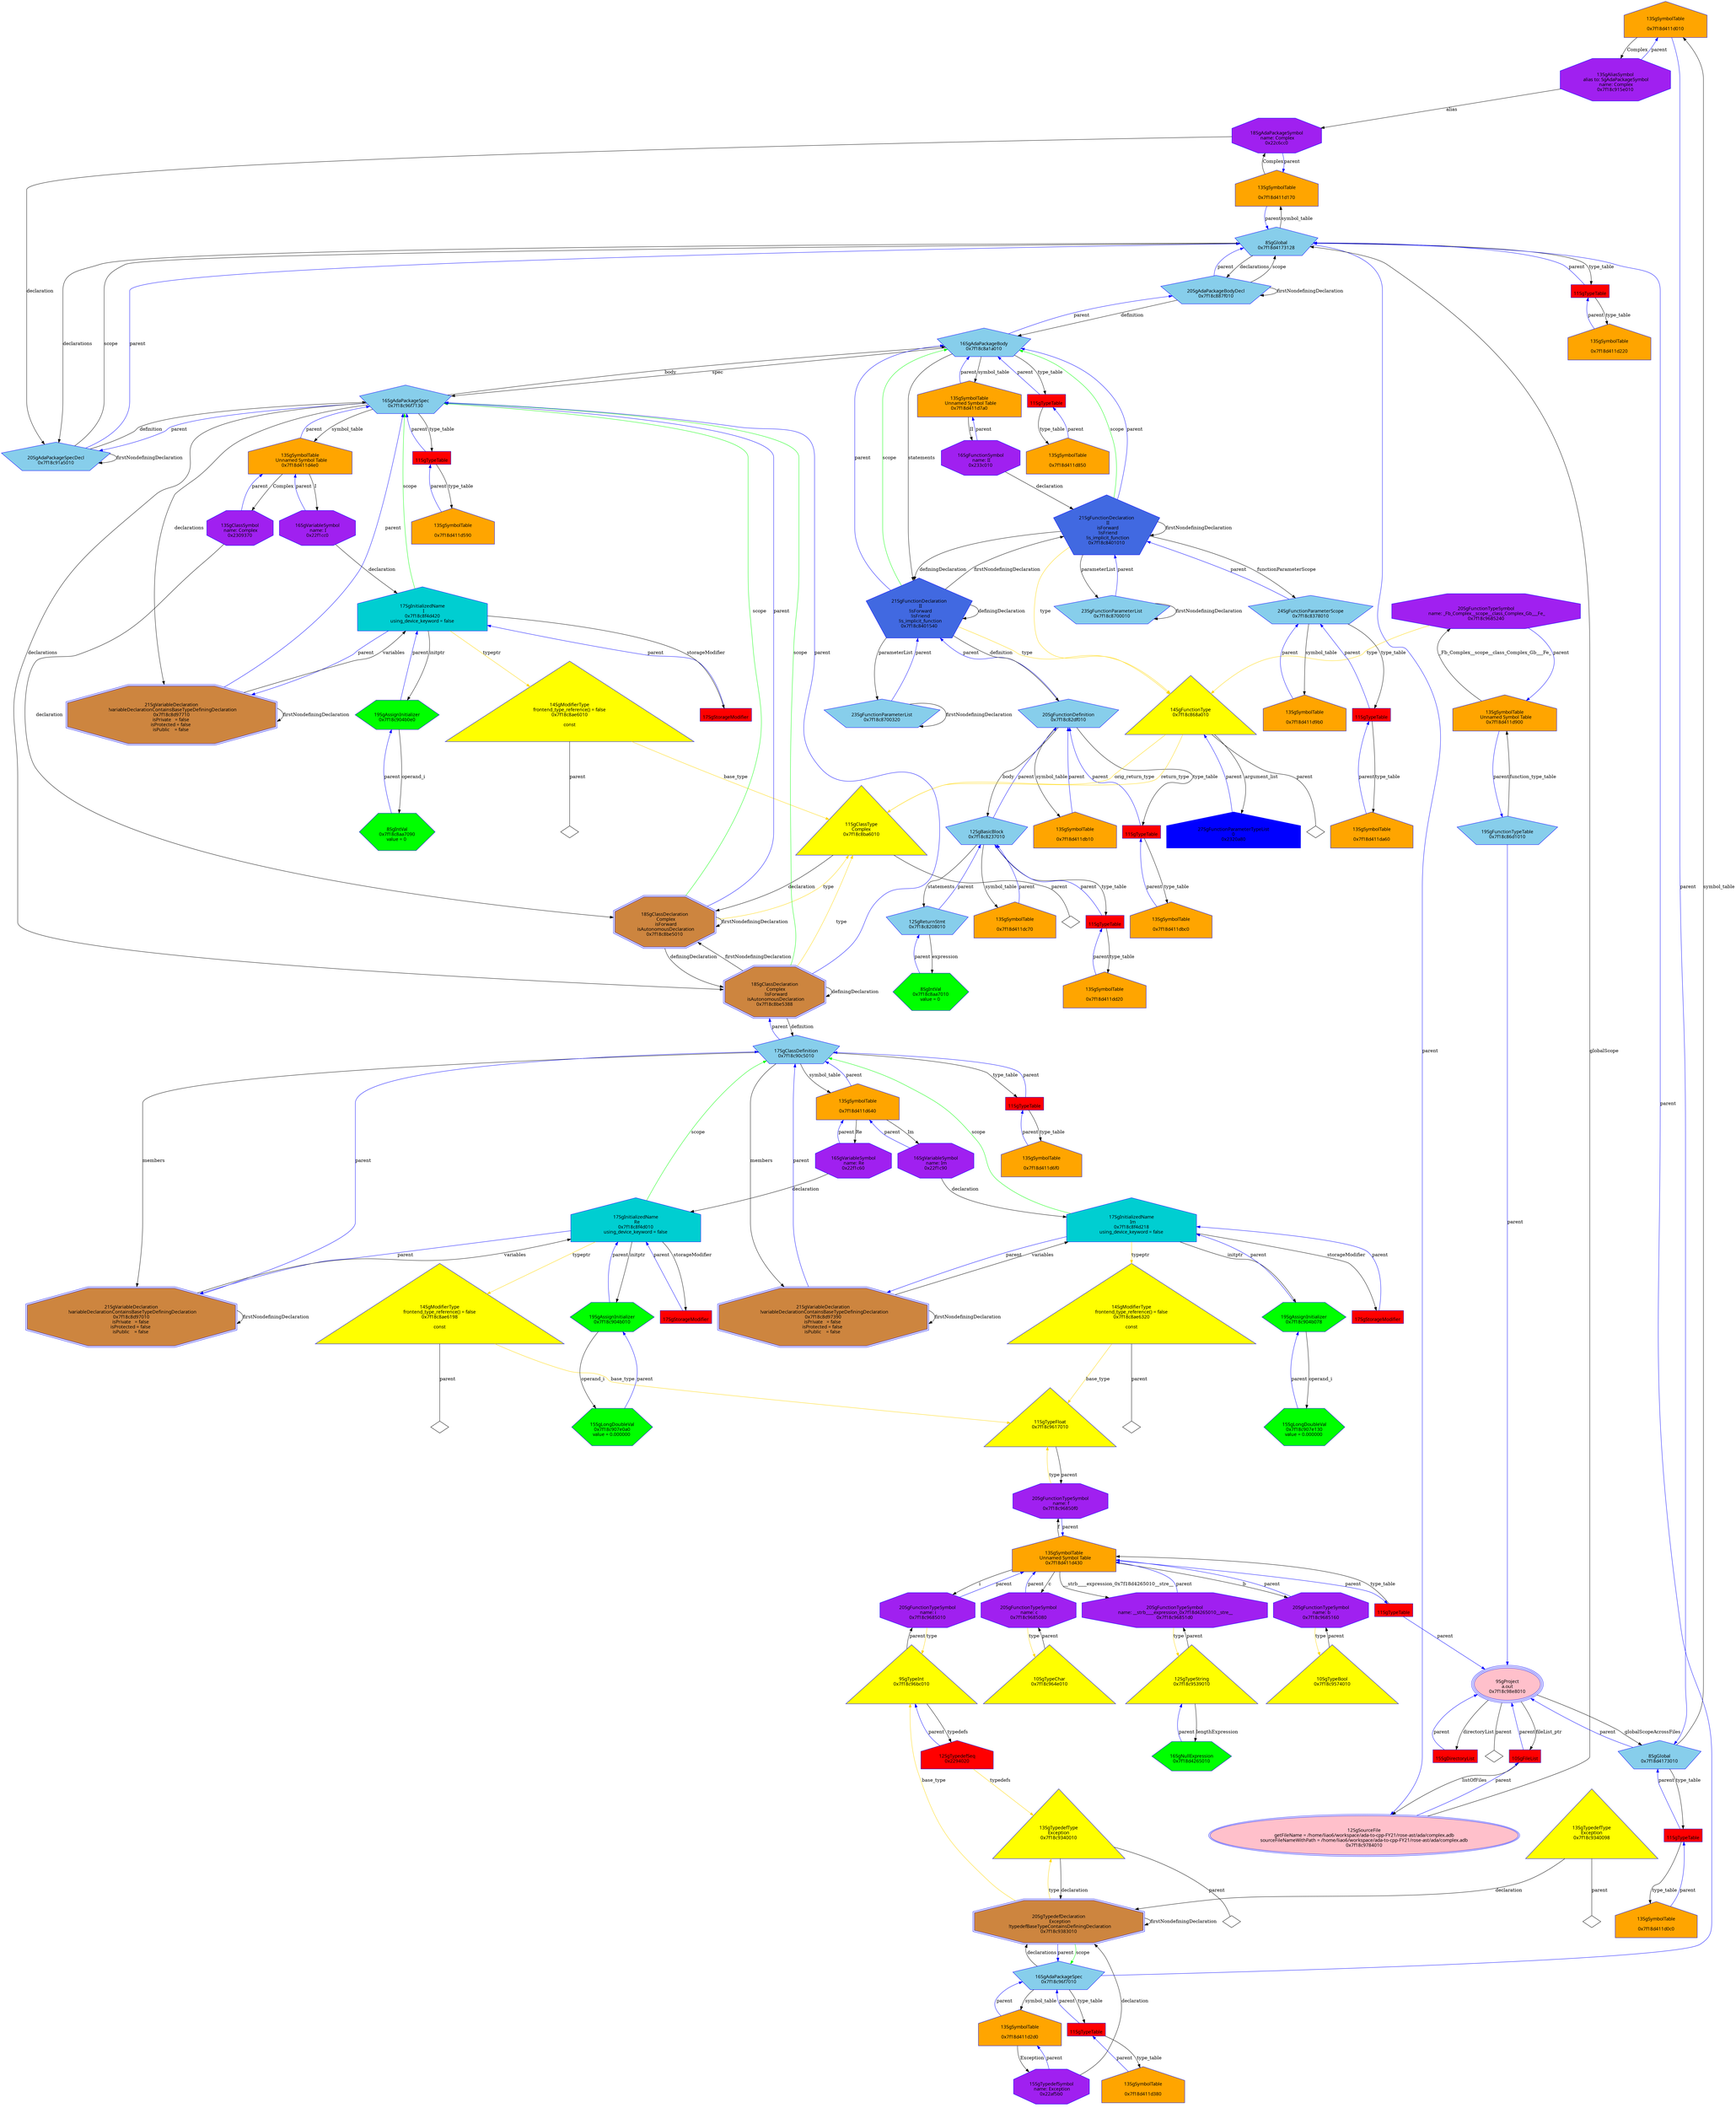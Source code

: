 digraph "Gcomplex.adb.dot" {
"0x7f18d411d010"[label="\n13SgSymbolTable\n  \n  0x7f18d411d010  " shape=house,regular=0,URL="\N",tooltip="more info at \N",sides=5,peripheries=1,color="blue",fillcolor=orange,fontname="7x13bold",fontcolor=black,style=filled];
"0x7f18d411d010" -> "0x7f18c915e010"[label="Complex" dir=forward ];
"0x7f18d411d010" -> "0x7f18d4173010"[label="parent" color="blue" dir=forward ];
"0x7f18d411d0c0"[label="\n13SgSymbolTable\n  \n  0x7f18d411d0c0  " shape=house,regular=0,URL="\N",tooltip="more info at \N",sides=5,peripheries=1,color="blue",fillcolor=orange,fontname="7x13bold",fontcolor=black,style=filled];
"0x7f18d411d0c0" -> "0x21f19c0"[label="parent" color="blue" dir=forward ];
"0x7f18d411d170"[label="\n13SgSymbolTable\n  \n  0x7f18d411d170  " shape=house,regular=0,URL="\N",tooltip="more info at \N",sides=5,peripheries=1,color="blue",fillcolor=orange,fontname="7x13bold",fontcolor=black,style=filled];
"0x7f18d411d170" -> "0x22c6cc0"[label="Complex" dir=forward ];
"0x7f18d411d170" -> "0x7f18d4173128"[label="parent" color="blue" dir=forward ];
"0x7f18d411d220"[label="\n13SgSymbolTable\n  \n  0x7f18d411d220  " shape=house,regular=0,URL="\N",tooltip="more info at \N",sides=5,peripheries=1,color="blue",fillcolor=orange,fontname="7x13bold",fontcolor=black,style=filled];
"0x7f18d411d220" -> "0x21f19e8"[label="parent" color="blue" dir=forward ];
"0x7f18d411d2d0"[label="\n13SgSymbolTable\n  \n  0x7f18d411d2d0  " shape=house,regular=0,URL="\N",tooltip="more info at \N",sides=5,peripheries=1,color="blue",fillcolor=orange,fontname="7x13bold",fontcolor=black,style=filled];
"0x7f18d411d2d0" -> "0x22af5b0"[label="Exception" dir=forward ];
"0x7f18d411d2d0" -> "0x7f18c96f7010"[label="parent" color="blue" dir=forward ];
"0x7f18d411d380"[label="\n13SgSymbolTable\n  \n  0x7f18d411d380  " shape=house,regular=0,URL="\N",tooltip="more info at \N",sides=5,peripheries=1,color="blue",fillcolor=orange,fontname="7x13bold",fontcolor=black,style=filled];
"0x7f18d411d380" -> "0x21f1a10"[label="parent" color="blue" dir=forward ];
"0x7f18d411d430"[label="\n13SgSymbolTable\n  Unnamed Symbol Table\n  0x7f18d411d430  " shape=house,regular=0,URL="\N",tooltip="more info at \N",sides=5,peripheries=1,color="blue",fillcolor=orange,fontname="7x13bold",fontcolor=black,style=filled];
"0x7f18d411d430" -> "0x7f18c96851d0"[label="__strb____expression_0x7f18d4265010__stre__" dir=forward ];
"0x7f18d411d430" -> "0x7f18c9685160"[label="b" dir=forward ];
"0x7f18d411d430" -> "0x7f18c96850f0"[label="f" dir=forward ];
"0x7f18d411d430" -> "0x7f18c9685080"[label="c" dir=forward ];
"0x7f18d411d430" -> "0x7f18c9685010"[label="i" dir=forward ];
"0x7f18d411d430" -> "0x21f1a38"[label="parent" color="blue" dir=forward ];
"0x7f18d411d4e0"[label="\n13SgSymbolTable\n  Unnamed Symbol Table\n  0x7f18d411d4e0  " shape=house,regular=0,URL="\N",tooltip="more info at \N",sides=5,peripheries=1,color="blue",fillcolor=orange,fontname="7x13bold",fontcolor=black,style=filled];
"0x7f18d411d4e0" -> "0x22f1cc0"[label="I" dir=forward ];
"0x7f18d411d4e0" -> "0x2309370"[label="Complex" dir=forward ];
"0x7f18d411d4e0" -> "0x7f18c96f7130"[label="parent" color="blue" dir=forward ];
"0x7f18d411d590"[label="\n13SgSymbolTable\n  \n  0x7f18d411d590  " shape=house,regular=0,URL="\N",tooltip="more info at \N",sides=5,peripheries=1,color="blue",fillcolor=orange,fontname="7x13bold",fontcolor=black,style=filled];
"0x7f18d411d590" -> "0x21f1a60"[label="parent" color="blue" dir=forward ];
"0x7f18d411d640"[label="\n13SgSymbolTable\n  \n  0x7f18d411d640  " shape=house,regular=0,URL="\N",tooltip="more info at \N",sides=5,peripheries=1,color="blue",fillcolor=orange,fontname="7x13bold",fontcolor=black,style=filled];
"0x7f18d411d640" -> "0x22f1c90"[label="Im" dir=forward ];
"0x7f18d411d640" -> "0x22f1c60"[label="Re" dir=forward ];
"0x7f18d411d640" -> "0x7f18c90c5010"[label="parent" color="blue" dir=forward ];
"0x7f18d411d6f0"[label="\n13SgSymbolTable\n  \n  0x7f18d411d6f0  " shape=house,regular=0,URL="\N",tooltip="more info at \N",sides=5,peripheries=1,color="blue",fillcolor=orange,fontname="7x13bold",fontcolor=black,style=filled];
"0x7f18d411d6f0" -> "0x21f1a88"[label="parent" color="blue" dir=forward ];
"0x7f18d411d7a0"[label="\n13SgSymbolTable\n  Unnamed Symbol Table\n  0x7f18d411d7a0  " shape=house,regular=0,URL="\N",tooltip="more info at \N",sides=5,peripheries=1,color="blue",fillcolor=orange,fontname="7x13bold",fontcolor=black,style=filled];
"0x7f18d411d7a0" -> "0x233c010"[label="II" dir=forward ];
"0x7f18d411d7a0" -> "0x7f18c8a1a010"[label="parent" color="blue" dir=forward ];
"0x7f18d411d850"[label="\n13SgSymbolTable\n  \n  0x7f18d411d850  " shape=house,regular=0,URL="\N",tooltip="more info at \N",sides=5,peripheries=1,color="blue",fillcolor=orange,fontname="7x13bold",fontcolor=black,style=filled];
"0x7f18d411d850" -> "0x21f1ab0"[label="parent" color="blue" dir=forward ];
"0x7f18d411d900"[label="\n13SgSymbolTable\n  Unnamed Symbol Table\n  0x7f18d411d900  " shape=house,regular=0,URL="\N",tooltip="more info at \N",sides=5,peripheries=1,color="blue",fillcolor=orange,fontname="7x13bold",fontcolor=black,style=filled];
"0x7f18d411d900" -> "0x7f18c9685240"[label="_Fb_Complex__scope__class_Complex_Gb___Fe_" dir=forward ];
"0x7f18d411d900" -> "0x7f18c86d1010"[label="parent" color="blue" dir=forward ];
"0x7f18d411d9b0"[label="\n13SgSymbolTable\n  \n  0x7f18d411d9b0  " shape=house,regular=0,URL="\N",tooltip="more info at \N",sides=5,peripheries=1,color="blue",fillcolor=orange,fontname="7x13bold",fontcolor=black,style=filled];
"0x7f18d411d9b0" -> "0x7f18c8378010"[label="parent" color="blue" dir=forward ];
"0x7f18d411da60"[label="\n13SgSymbolTable\n  \n  0x7f18d411da60  " shape=house,regular=0,URL="\N",tooltip="more info at \N",sides=5,peripheries=1,color="blue",fillcolor=orange,fontname="7x13bold",fontcolor=black,style=filled];
"0x7f18d411da60" -> "0x21f1ad8"[label="parent" color="blue" dir=forward ];
"0x7f18d411db10"[label="\n13SgSymbolTable\n  \n  0x7f18d411db10  " shape=house,regular=0,URL="\N",tooltip="more info at \N",sides=5,peripheries=1,color="blue",fillcolor=orange,fontname="7x13bold",fontcolor=black,style=filled];
"0x7f18d411db10" -> "0x7f18c82df010"[label="parent" color="blue" dir=forward ];
"0x7f18d411dbc0"[label="\n13SgSymbolTable\n  \n  0x7f18d411dbc0  " shape=house,regular=0,URL="\N",tooltip="more info at \N",sides=5,peripheries=1,color="blue",fillcolor=orange,fontname="7x13bold",fontcolor=black,style=filled];
"0x7f18d411dbc0" -> "0x21f1b00"[label="parent" color="blue" dir=forward ];
"0x7f18d411dc70"[label="\n13SgSymbolTable\n  \n  0x7f18d411dc70  " shape=house,regular=0,URL="\N",tooltip="more info at \N",sides=5,peripheries=1,color="blue",fillcolor=orange,fontname="7x13bold",fontcolor=black,style=filled];
"0x7f18d411dc70" -> "0x7f18c8237010"[label="parent" color="blue" dir=forward ];
"0x7f18d411dd20"[label="\n13SgSymbolTable\n  \n  0x7f18d411dd20  " shape=house,regular=0,URL="\N",tooltip="more info at \N",sides=5,peripheries=1,color="blue",fillcolor=orange,fontname="7x13bold",fontcolor=black,style=filled];
"0x7f18d411dd20" -> "0x21f1b28"[label="parent" color="blue" dir=forward ];
"0x22de3d0"[label="\n17SgStorageModifier" shape=polygon,regular=0,URL="\N",tooltip="more info at \N",sides=4,peripheries=1,color="blue",fillcolor=red,fontname="7x13bold",fontcolor=black,style=filled];
"0x22de3d0" -> "0x7f18c8f4d010"[label="parent" color="blue" dir=forward ];
"0x22de3f8"[label="\n17SgStorageModifier" shape=polygon,regular=0,URL="\N",tooltip="more info at \N",sides=4,peripheries=1,color="blue",fillcolor=red,fontname="7x13bold",fontcolor=black,style=filled];
"0x22de3f8" -> "0x7f18c8f4d218"[label="parent" color="blue" dir=forward ];
"0x22de420"[label="\n17SgStorageModifier" shape=polygon,regular=0,URL="\N",tooltip="more info at \N",sides=4,peripheries=1,color="blue",fillcolor=red,fontname="7x13bold",fontcolor=black,style=filled];
"0x22de420" -> "0x7f18c8f4d420"[label="parent" color="blue" dir=forward ];
"0x7f18c9784010"[label="\n12SgSourceFile\n  getFileName = /home/liao6/workspace/ada-to-cpp-FY21/rose-ast/ada/complex.adb  \n  sourceFileNameWithPath = /home/liao6/workspace/ada-to-cpp-FY21/rose-ast/ada/complex.adb  \n  0x7f18c9784010  " shape=ellipse,regular=0,URL="\N",tooltip="more info at \N",sides=5,peripheries=2,color="blue",fillcolor=pink,fontname="7x13bold",fontcolor=black,style=filled];
"0x7f18c9784010" -> "0x7f18d4173128"[label="globalScope" dir=forward ];
"0x7f18c9784010" -> "0x21b6f60"[label="parent" color="blue" dir=forward ];
"0x21b6f60"[label="\n10SgFileList" shape=polygon,regular=0,URL="\N",tooltip="more info at \N",sides=4,peripheries=1,color="blue",fillcolor=red,fontname="7x13bold",fontcolor=black,style=filled];
"0x21b6f60" -> "0x7f18c9784010"[label="listOfFiles" dir=forward ];
"0x21b6f60" -> "0x7f18c98e8010"[label="parent" color="blue" dir=forward ];
"0x21d6370"[label="\n15SgDirectoryList" shape=polygon,regular=0,URL="\N",tooltip="more info at \N",sides=4,peripheries=1,color="blue",fillcolor=red,fontname="7x13bold",fontcolor=black,style=filled];
"0x21d6370" -> "0x7f18c98e8010"[label="parent" color="blue" dir=forward ];
"0x7f18c98e8010"[label="\n9SgProject\n  a.out  \n  0x7f18c98e8010  " shape=ellipse,regular=0,URL="\N",tooltip="more info at \N",sides=5,peripheries=3,color="blue",fillcolor=pink,fontname="7x13bold",fontcolor=black,style=filled];
"0x7f18c98e8010" -> "0x21b6f60"[label="fileList_ptr" dir=forward ];
"0x7f18c98e8010" -> "0x21d6370"[label="directoryList" dir=forward ];
"0x7f18c98e8010" -> "0x7f18d4173010"[label="globalScopeAcrossFiles" dir=forward ];
"0x7f18c98e8010" -> "0x7f18c98e8010__parent__null"[label="parent" dir=none ];
"0x7f18c98e8010__parent__null"[label="" shape=diamond ];
"0x2294020"[label="\n12SgTypedefSeq\n  0x2294020  " shape=house,regular=0,URL="\N",tooltip="more info at \N",sides=5,peripheries=1,color="blue",fillcolor=red,fontname="7x13bold",fontcolor=black,style=filled];
"0x2294020" -> "0x7f18c9340010"[label="typedefs" color="gold1" dir=forward ];
"0x2294020" -> "0x7f18c96bc010"[label="parent" color="blue" dir=forward ];
"0x2320a80"[label="\n27SgFunctionParameterTypeList\n  0  \n  0x2320a80  " shape=house,regular=0,URL="\N",tooltip="more info at \N",sides=5,peripheries=1,color="blue",fillcolor=blue,fontname="7x13bold",fontcolor=black,style=filled];
"0x2320a80" -> "0x7f18c868a010"[label="parent" color="blue" dir=forward ];
"0x21f19c0"[label="\n11SgTypeTable" shape=polygon,regular=0,URL="\N",tooltip="more info at \N",sides=4,peripheries=1,color="blue",fillcolor=red,fontname="7x13bold",fontcolor=black,style=filled];
"0x21f19c0" -> "0x7f18d411d0c0"[label="type_table" dir=forward ];
"0x21f19c0" -> "0x7f18d4173010"[label="parent" color="blue" dir=forward ];
"0x21f19e8"[label="\n11SgTypeTable" shape=polygon,regular=0,URL="\N",tooltip="more info at \N",sides=4,peripheries=1,color="blue",fillcolor=red,fontname="7x13bold",fontcolor=black,style=filled];
"0x21f19e8" -> "0x7f18d411d220"[label="type_table" dir=forward ];
"0x21f19e8" -> "0x7f18d4173128"[label="parent" color="blue" dir=forward ];
"0x21f1a10"[label="\n11SgTypeTable" shape=polygon,regular=0,URL="\N",tooltip="more info at \N",sides=4,peripheries=1,color="blue",fillcolor=red,fontname="7x13bold",fontcolor=black,style=filled];
"0x21f1a10" -> "0x7f18d411d380"[label="type_table" dir=forward ];
"0x21f1a10" -> "0x7f18c96f7010"[label="parent" color="blue" dir=forward ];
"0x21f1a38"[label="\n11SgTypeTable" shape=polygon,regular=0,URL="\N",tooltip="more info at \N",sides=4,peripheries=1,color="blue",fillcolor=red,fontname="7x13bold",fontcolor=black,style=filled];
"0x21f1a38" -> "0x7f18d411d430"[label="type_table" dir=forward ];
"0x21f1a38" -> "0x7f18c98e8010"[label="parent" color="blue" dir=forward ];
"0x21f1a60"[label="\n11SgTypeTable" shape=polygon,regular=0,URL="\N",tooltip="more info at \N",sides=4,peripheries=1,color="blue",fillcolor=red,fontname="7x13bold",fontcolor=black,style=filled];
"0x21f1a60" -> "0x7f18d411d590"[label="type_table" dir=forward ];
"0x21f1a60" -> "0x7f18c96f7130"[label="parent" color="blue" dir=forward ];
"0x21f1a88"[label="\n11SgTypeTable" shape=polygon,regular=0,URL="\N",tooltip="more info at \N",sides=4,peripheries=1,color="blue",fillcolor=red,fontname="7x13bold",fontcolor=black,style=filled];
"0x21f1a88" -> "0x7f18d411d6f0"[label="type_table" dir=forward ];
"0x21f1a88" -> "0x7f18c90c5010"[label="parent" color="blue" dir=forward ];
"0x21f1ab0"[label="\n11SgTypeTable" shape=polygon,regular=0,URL="\N",tooltip="more info at \N",sides=4,peripheries=1,color="blue",fillcolor=red,fontname="7x13bold",fontcolor=black,style=filled];
"0x21f1ab0" -> "0x7f18d411d850"[label="type_table" dir=forward ];
"0x21f1ab0" -> "0x7f18c8a1a010"[label="parent" color="blue" dir=forward ];
"0x21f1ad8"[label="\n11SgTypeTable" shape=polygon,regular=0,URL="\N",tooltip="more info at \N",sides=4,peripheries=1,color="blue",fillcolor=red,fontname="7x13bold",fontcolor=black,style=filled];
"0x21f1ad8" -> "0x7f18d411da60"[label="type_table" dir=forward ];
"0x21f1ad8" -> "0x7f18c8378010"[label="parent" color="blue" dir=forward ];
"0x21f1b00"[label="\n11SgTypeTable" shape=polygon,regular=0,URL="\N",tooltip="more info at \N",sides=4,peripheries=1,color="blue",fillcolor=red,fontname="7x13bold",fontcolor=black,style=filled];
"0x21f1b00" -> "0x7f18d411dbc0"[label="type_table" dir=forward ];
"0x21f1b00" -> "0x7f18c82df010"[label="parent" color="blue" dir=forward ];
"0x21f1b28"[label="\n11SgTypeTable" shape=polygon,regular=0,URL="\N",tooltip="more info at \N",sides=4,peripheries=1,color="blue",fillcolor=red,fontname="7x13bold",fontcolor=black,style=filled];
"0x21f1b28" -> "0x7f18d411dd20"[label="type_table" dir=forward ];
"0x21f1b28" -> "0x7f18c8237010"[label="parent" color="blue" dir=forward ];
"0x7f18c964e010"[label="\n10SgTypeChar\n  0x7f18c964e010  \n   \n   " shape=polygon,regular=0,URL="\N",tooltip="more info at \N",sides=3,peripheries=1,color="blue",fillcolor=yellow,fontname="7x13bold",fontcolor=black,style=filled];
"0x7f18c964e010" -> "0x7f18c9685080"[label="parent" dir=forward ];
"0x7f18c96bc010"[label="\n9SgTypeInt\n  0x7f18c96bc010  \n   \n   " shape=polygon,regular=0,URL="\N",tooltip="more info at \N",sides=3,peripheries=1,color="blue",fillcolor=yellow,fontname="7x13bold",fontcolor=black,style=filled];
"0x7f18c96bc010" -> "0x2294020"[label="typedefs" dir=forward ];
"0x7f18c96bc010" -> "0x7f18c9685010"[label="parent" dir=forward ];
"0x7f18c9617010"[label="\n11SgTypeFloat\n  0x7f18c9617010  \n   \n   " shape=polygon,regular=0,URL="\N",tooltip="more info at \N",sides=3,peripheries=1,color="blue",fillcolor=yellow,fontname="7x13bold",fontcolor=black,style=filled];
"0x7f18c9617010" -> "0x7f18c96850f0"[label="parent" dir=forward ];
"0x7f18c9539010"[label="\n12SgTypeString\n  0x7f18c9539010  \n   \n   " shape=polygon,regular=0,URL="\N",tooltip="more info at \N",sides=3,peripheries=1,color="blue",fillcolor=yellow,fontname="7x13bold",fontcolor=black,style=filled];
"0x7f18c9539010" -> "0x7f18d4265010"[label="lengthExpression" dir=forward ];
"0x7f18c9539010" -> "0x7f18c96851d0"[label="parent" dir=forward ];
"0x7f18c9574010"[label="\n10SgTypeBool\n  0x7f18c9574010  \n   \n   " shape=polygon,regular=0,URL="\N",tooltip="more info at \N",sides=3,peripheries=1,color="blue",fillcolor=yellow,fontname="7x13bold",fontcolor=black,style=filled];
"0x7f18c9574010" -> "0x7f18c9685160"[label="parent" dir=forward ];
"0x7f18c9340010"[label="\n13SgTypedefType\nException\n  0x7f18c9340010  \n   \n   " shape=polygon,regular=0,URL="\N",tooltip="more info at \N",sides=3,peripheries=1,color="blue",fillcolor=yellow,fontname="7x13bold",fontcolor=black,style=filled];
"0x7f18c9340010" -> "0x7f18c9383010"[label="declaration" dir=forward ];
"0x7f18c9340010" -> "0x7f18c9340010__parent__null"[label="parent" dir=none ];
"0x7f18c9340010__parent__null"[label="" shape=diamond ];
"0x7f18c9340098"[label="\n13SgTypedefType\nException\n  0x7f18c9340098  \n   \n   " shape=polygon,regular=0,URL="\N",tooltip="more info at \N",sides=3,peripheries=1,color="blue",fillcolor=yellow,fontname="7x13bold",fontcolor=black,style=filled];
"0x7f18c9340098" -> "0x7f18c9383010"[label="declaration" dir=forward ];
"0x7f18c9340098" -> "0x7f18c9340098__parent__null"[label="parent" dir=none ];
"0x7f18c9340098__parent__null"[label="" shape=diamond ];
"0x7f18c8ae6010"[label="\n14SgModifierType\n    frontend_type_reference() = false    \n  0x7f18c8ae6010  \n   \n const \n   " shape=polygon,regular=0,URL="\N",tooltip="more info at \N",sides=3,peripheries=1,color="blue",fillcolor=yellow,fontname="7x13bold",fontcolor=black,style=filled];
"0x7f18c8ae6010" -> "0x7f18c8ba6010"[label="base_type" color="gold1" dir=forward ];
"0x7f18c8ae6010" -> "0x7f18c8ae6010__parent__null"[label="parent" dir=none ];
"0x7f18c8ae6010__parent__null"[label="" shape=diamond ];
"0x7f18c8ae6198"[label="\n14SgModifierType\n    frontend_type_reference() = false    \n  0x7f18c8ae6198  \n   \n const \n   " shape=polygon,regular=0,URL="\N",tooltip="more info at \N",sides=3,peripheries=1,color="blue",fillcolor=yellow,fontname="7x13bold",fontcolor=black,style=filled];
"0x7f18c8ae6198" -> "0x7f18c9617010"[label="base_type" color="gold1" dir=forward ];
"0x7f18c8ae6198" -> "0x7f18c8ae6198__parent__null"[label="parent" dir=none ];
"0x7f18c8ae6198__parent__null"[label="" shape=diamond ];
"0x7f18c8ae6320"[label="\n14SgModifierType\n    frontend_type_reference() = false    \n  0x7f18c8ae6320  \n   \n const \n   " shape=polygon,regular=0,URL="\N",tooltip="more info at \N",sides=3,peripheries=1,color="blue",fillcolor=yellow,fontname="7x13bold",fontcolor=black,style=filled];
"0x7f18c8ae6320" -> "0x7f18c9617010"[label="base_type" color="gold1" dir=forward ];
"0x7f18c8ae6320" -> "0x7f18c8ae6320__parent__null"[label="parent" dir=none ];
"0x7f18c8ae6320__parent__null"[label="" shape=diamond ];
"0x7f18c868a010"[label="\n14SgFunctionType\n  0x7f18c868a010  \n   \n   " shape=polygon,regular=0,URL="\N",tooltip="more info at \N",sides=3,peripheries=1,color="blue",fillcolor=yellow,fontname="7x13bold",fontcolor=black,style=filled];
"0x7f18c868a010" -> "0x7f18c8ba6010"[label="return_type" color="gold1" dir=forward ];
"0x7f18c868a010" -> "0x7f18c8ba6010"[label="orig_return_type" color="gold1" dir=forward ];
"0x7f18c868a010" -> "0x2320a80"[label="argument_list" dir=forward ];
"0x7f18c868a010" -> "0x7f18c868a010__parent__null"[label="parent" dir=none ];
"0x7f18c868a010__parent__null"[label="" shape=diamond ];
"0x7f18c8ba6010"[label="\n11SgClassType\nComplex\n  0x7f18c8ba6010  \n   \n   " shape=polygon,regular=0,URL="\N",tooltip="more info at \N",sides=3,peripheries=1,color="blue",fillcolor=yellow,fontname="7x13bold",fontcolor=black,style=filled];
"0x7f18c8ba6010" -> "0x7f18c8be5010"[label="declaration" dir=forward ];
"0x7f18c8ba6010" -> "0x7f18c8ba6010__parent__null"[label="parent" dir=none ];
"0x7f18c8ba6010__parent__null"[label="" shape=diamond ];
"0x7f18c8700010"[label="\n23SgFunctionParameterList\n  0x7f18c8700010  " shape=polygon,regular=0,URL="\N",tooltip="more info at \N",sides=5,peripheries=1,color="blue",fillcolor=skyblue,fontname="7x13bold",fontcolor=black,style=filled];
"0x7f18c8700010" -> "0x7f18c8700010"[label="firstNondefiningDeclaration" dir=forward ];
"0x7f18c8700010" -> "0x7f18c8401010"[label="parent" color="blue" dir=forward ];
"0x7f18c8700320"[label="\n23SgFunctionParameterList\n  0x7f18c8700320  " shape=polygon,regular=0,URL="\N",tooltip="more info at \N",sides=5,peripheries=1,color="blue",fillcolor=skyblue,fontname="7x13bold",fontcolor=black,style=filled];
"0x7f18c8700320" -> "0x7f18c8700320"[label="firstNondefiningDeclaration" dir=forward ];
"0x7f18c8700320" -> "0x7f18c8401540"[label="parent" color="blue" dir=forward ];
"0x7f18c8237010"[label="\n12SgBasicBlock\n  0x7f18c8237010  " shape=polygon,regular=0,URL="\N",tooltip="more info at \N",sides=5,peripheries=1,color="blue",fillcolor=skyblue,fontname="7x13bold",fontcolor=black,style=filled];
"0x7f18c8237010" -> "0x7f18c8208010"[label="statements" dir=forward ];
"0x7f18c8237010" -> "0x7f18d411dc70"[label="symbol_table" dir=forward ];
"0x7f18c8237010" -> "0x21f1b28"[label="type_table" dir=forward ];
"0x7f18c8237010" -> "0x7f18c82df010"[label="parent" color="blue" dir=forward ];
"0x7f18d4173010"[label="\n8SgGlobal\n  0x7f18d4173010  " shape=polygon,regular=0,URL="\N",tooltip="more info at \N",sides=5,peripheries=1,color="blue",fillcolor=skyblue,fontname="7x13bold",fontcolor=black,style=filled];
"0x7f18d4173010" -> "0x7f18d411d010"[label="symbol_table" dir=forward ];
"0x7f18d4173010" -> "0x21f19c0"[label="type_table" dir=forward ];
"0x7f18d4173010" -> "0x7f18c98e8010"[label="parent" color="blue" dir=forward ];
"0x7f18d4173128"[label="\n8SgGlobal\n  0x7f18d4173128  " shape=polygon,regular=0,URL="\N",tooltip="more info at \N",sides=5,peripheries=1,color="blue",fillcolor=skyblue,fontname="7x13bold",fontcolor=black,style=filled];
"0x7f18d4173128" -> "0x7f18c91a5010"[label="declarations" dir=forward ];
"0x7f18d4173128" -> "0x7f18c887f010"[label="declarations" dir=forward ];
"0x7f18d4173128" -> "0x7f18d411d170"[label="symbol_table" dir=forward ];
"0x7f18d4173128" -> "0x21f19e8"[label="type_table" dir=forward ];
"0x7f18d4173128" -> "0x7f18c9784010"[label="parent" color="blue" dir=forward ];
"0x7f18c8378010"[label="\n24SgFunctionParameterScope\n  0x7f18c8378010  " shape=polygon,regular=0,URL="\N",tooltip="more info at \N",sides=5,peripheries=1,color="blue",fillcolor=skyblue,fontname="7x13bold",fontcolor=black,style=filled];
"0x7f18c8378010" -> "0x7f18d411d9b0"[label="symbol_table" dir=forward ];
"0x7f18c8378010" -> "0x21f1ad8"[label="type_table" dir=forward ];
"0x7f18c8378010" -> "0x7f18c8401010"[label="parent" color="blue" dir=forward ];
"0x7f18c86d1010"[label="\n19SgFunctionTypeTable\n  0x7f18c86d1010  " shape=polygon,regular=0,URL="\N",tooltip="more info at \N",sides=5,peripheries=1,color="blue",fillcolor=skyblue,fontname="7x13bold",fontcolor=black,style=filled];
"0x7f18c86d1010" -> "0x7f18d411d900"[label="function_type_table" dir=forward ];
"0x7f18c86d1010" -> "0x7f18c98e8010"[label="parent" color="blue" dir=forward ];
"0x7f18c8208010"[label="\n12SgReturnStmt\n  0x7f18c8208010  " shape=polygon,regular=0,URL="\N",tooltip="more info at \N",sides=5,peripheries=1,color="blue",fillcolor=skyblue,fontname="7x13bold",fontcolor=black,style=filled];
"0x7f18c8208010" -> "0x7f18c8aa7010"[label="expression" dir=forward ];
"0x7f18c8208010" -> "0x7f18c8237010"[label="parent" color="blue" dir=forward ];
"0x7f18c9383010"[label="\n20SgTypedefDeclaration\n  Exception\n  !typedefBaseTypeContainsDefiningDeclaration\n  0x7f18c9383010  " shape=polygon,regular=0,URL="\N",tooltip="more info at \N",sides=8,peripheries=2,color="blue",fillcolor=peru,fontname="7x13bold",fontcolor=black,style=filled];
"0x7f18c9383010" -> "0x7f18c96bc010"[label="base_type" color="gold1" dir=forward ];
"0x7f18c9383010" -> "0x7f18c9340010"[label="type" color="gold1" dir=forward ];
"0x7f18c9383010" -> "0x7f18c96f7010"[label="scope" color="green" dir=forward ];
"0x7f18c9383010" -> "0x7f18c9383010"[label="firstNondefiningDeclaration" dir=forward ];
"0x7f18c9383010" -> "0x7f18c96f7010"[label="parent" color="blue" dir=forward ];
"0x7f18c8d97010"[label="\n21SgVariableDeclaration\n  !variableDeclarationContainsBaseTypeDefiningDeclaration\n  0x7f18c8d97010  \n isPrivate   = false  \n isProtected = false  \n isPublic    = false  " shape=polygon,regular=0,URL="\N",tooltip="more info at \N",sides=8,peripheries=2,color="blue",fillcolor=peru,fontname="7x13bold",fontcolor=black,style=filled];
"0x7f18c8d97010" -> "0x7f18c8f4d010"[label="variables" dir=forward ];
"0x7f18c8d97010" -> "0x7f18c8d97010"[label="firstNondefiningDeclaration" dir=forward ];
"0x7f18c8d97010" -> "0x7f18c90c5010"[label="parent" color="blue" dir=forward ];
"0x7f18c8d97390"[label="\n21SgVariableDeclaration\n  !variableDeclarationContainsBaseTypeDefiningDeclaration\n  0x7f18c8d97390  \n isPrivate   = false  \n isProtected = false  \n isPublic    = false  " shape=polygon,regular=0,URL="\N",tooltip="more info at \N",sides=8,peripheries=2,color="blue",fillcolor=peru,fontname="7x13bold",fontcolor=black,style=filled];
"0x7f18c8d97390" -> "0x7f18c8f4d218"[label="variables" dir=forward ];
"0x7f18c8d97390" -> "0x7f18c8d97390"[label="firstNondefiningDeclaration" dir=forward ];
"0x7f18c8d97390" -> "0x7f18c90c5010"[label="parent" color="blue" dir=forward ];
"0x7f18c8d97710"[label="\n21SgVariableDeclaration\n  !variableDeclarationContainsBaseTypeDefiningDeclaration\n  0x7f18c8d97710  \n isPrivate   = false  \n isProtected = false  \n isPublic    = false  " shape=polygon,regular=0,URL="\N",tooltip="more info at \N",sides=8,peripheries=2,color="blue",fillcolor=peru,fontname="7x13bold",fontcolor=black,style=filled];
"0x7f18c8d97710" -> "0x7f18c8f4d420"[label="variables" dir=forward ];
"0x7f18c8d97710" -> "0x7f18c8d97710"[label="firstNondefiningDeclaration" dir=forward ];
"0x7f18c8d97710" -> "0x7f18c96f7130"[label="parent" color="blue" dir=forward ];
"0x7f18c8be5010"[label="\n18SgClassDeclaration\n  Complex\n  isForward\n  isAutonomousDeclaration\n  0x7f18c8be5010  " shape=polygon,regular=0,URL="\N",tooltip="more info at \N",sides=8,peripheries=2,color="blue",fillcolor=peru,fontname="7x13bold",fontcolor=black,style=filled];
"0x7f18c8be5010" -> "0x7f18c8ba6010"[label="type" color="gold1" dir=forward ];
"0x7f18c8be5010" -> "0x7f18c96f7130"[label="scope" color="green" dir=forward ];
"0x7f18c8be5010" -> "0x7f18c8be5388"[label="definingDeclaration" dir=forward ];
"0x7f18c8be5010" -> "0x7f18c8be5010"[label="firstNondefiningDeclaration" dir=forward ];
"0x7f18c8be5010" -> "0x7f18c96f7130"[label="parent" color="blue" dir=forward ];
"0x7f18c8be5388"[label="\n18SgClassDeclaration\n  Complex\n  !isForward\n  isAutonomousDeclaration\n  0x7f18c8be5388  " shape=polygon,regular=0,URL="\N",tooltip="more info at \N",sides=8,peripheries=2,color="blue",fillcolor=peru,fontname="7x13bold",fontcolor=black,style=filled];
"0x7f18c8be5388" -> "0x7f18c8ba6010"[label="type" color="gold1" dir=forward ];
"0x7f18c8be5388" -> "0x7f18c90c5010"[label="definition" dir=forward ];
"0x7f18c8be5388" -> "0x7f18c96f7130"[label="scope" color="green" dir=forward ];
"0x7f18c8be5388" -> "0x7f18c8be5388"[label="definingDeclaration" dir=forward ];
"0x7f18c8be5388" -> "0x7f18c8be5010"[label="firstNondefiningDeclaration" dir=forward ];
"0x7f18c8be5388" -> "0x7f18c96f7130"[label="parent" color="blue" dir=forward ];
"0x7f18c90c5010"[label="\n17SgClassDefinition\n  0x7f18c90c5010  " shape=polygon,regular=0,URL="\N",tooltip="more info at \N",sides=5,peripheries=1,color="blue",fillcolor=skyblue,fontname="7x13bold",fontcolor=black,style=filled];
"0x7f18c90c5010" -> "0x7f18c8d97010"[label="members" dir=forward ];
"0x7f18c90c5010" -> "0x7f18c8d97390"[label="members" dir=forward ];
"0x7f18c90c5010" -> "0x7f18d411d640"[label="symbol_table" dir=forward ];
"0x7f18c90c5010" -> "0x21f1a88"[label="type_table" dir=forward ];
"0x7f18c90c5010" -> "0x7f18c8be5388"[label="parent" color="blue" dir=forward ];
"0x7f18c82df010"[label="\n20SgFunctionDefinition\n  0x7f18c82df010  " shape=polygon,regular=0,URL="\N",tooltip="more info at \N",sides=5,peripheries=1,color="blue",fillcolor=skyblue,fontname="7x13bold",fontcolor=black,style=filled];
"0x7f18c82df010" -> "0x7f18c8237010"[label="body" dir=forward ];
"0x7f18c82df010" -> "0x7f18d411db10"[label="symbol_table" dir=forward ];
"0x7f18c82df010" -> "0x21f1b00"[label="type_table" dir=forward ];
"0x7f18c82df010" -> "0x7f18c8401540"[label="parent" color="blue" dir=forward ];
"0x7f18c8a1a010"[label="\n16SgAdaPackageBody\n  0x7f18c8a1a010  " shape=polygon,regular=0,URL="\N",tooltip="more info at \N",sides=5,peripheries=1,color="blue",fillcolor=skyblue,fontname="7x13bold",fontcolor=black,style=filled];
"0x7f18c8a1a010" -> "0x7f18c96f7130"[label="spec" dir=forward ];
"0x7f18c8a1a010" -> "0x7f18c8401540"[label="statements" dir=forward ];
"0x7f18c8a1a010" -> "0x7f18d411d7a0"[label="symbol_table" dir=forward ];
"0x7f18c8a1a010" -> "0x21f1ab0"[label="type_table" dir=forward ];
"0x7f18c8a1a010" -> "0x7f18c887f010"[label="parent" color="blue" dir=forward ];
"0x7f18c96f7010"[label="\n16SgAdaPackageSpec\n  0x7f18c96f7010  " shape=polygon,regular=0,URL="\N",tooltip="more info at \N",sides=5,peripheries=1,color="blue",fillcolor=skyblue,fontname="7x13bold",fontcolor=black,style=filled];
"0x7f18c96f7010" -> "0x7f18c9383010"[label="declarations" dir=forward ];
"0x7f18c96f7010" -> "0x7f18d411d2d0"[label="symbol_table" dir=forward ];
"0x7f18c96f7010" -> "0x21f1a10"[label="type_table" dir=forward ];
"0x7f18c96f7010" -> "0x7f18d4173128"[label="parent" color="blue" dir=forward ];
"0x7f18c96f7130"[label="\n16SgAdaPackageSpec\n  0x7f18c96f7130  " shape=polygon,regular=0,URL="\N",tooltip="more info at \N",sides=5,peripheries=1,color="blue",fillcolor=skyblue,fontname="7x13bold",fontcolor=black,style=filled];
"0x7f18c96f7130" -> "0x7f18c8a1a010"[label="body" dir=forward ];
"0x7f18c96f7130" -> "0x7f18c8be5388"[label="declarations" dir=forward ];
"0x7f18c96f7130" -> "0x7f18c8d97710"[label="declarations" dir=forward ];
"0x7f18c96f7130" -> "0x7f18d411d4e0"[label="symbol_table" dir=forward ];
"0x7f18c96f7130" -> "0x21f1a60"[label="type_table" dir=forward ];
"0x7f18c96f7130" -> "0x7f18c91a5010"[label="parent" color="blue" dir=forward ];
"0x7f18c8401010"[label="\n21SgFunctionDeclaration\n  II\n  isForward\n  !isFriend\n  !is_implicit_function\n  0x7f18c8401010  " shape=polygon,regular=0,URL="\N",tooltip="more info at \N",sides=5,peripheries=1,color="blue",fillcolor=royalblue,fontname="7x13bold",fontcolor=black,style=filled];
"0x7f18c8401010" -> "0x7f18c8700010"[label="parameterList" dir=forward ];
"0x7f18c8401010" -> "0x7f18c868a010"[label="type" color="gold1" dir=forward ];
"0x7f18c8401010" -> "0x7f18c8a1a010"[label="scope" color="green" dir=forward ];
"0x7f18c8401010" -> "0x7f18c8378010"[label="functionParameterScope" dir=forward ];
"0x7f18c8401010" -> "0x7f18c8401540"[label="definingDeclaration" dir=forward ];
"0x7f18c8401010" -> "0x7f18c8401010"[label="firstNondefiningDeclaration" dir=forward ];
"0x7f18c8401010" -> "0x7f18c8a1a010"[label="parent" color="blue" dir=forward ];
"0x7f18c8401540"[label="\n21SgFunctionDeclaration\n  II\n  !isForward\n  !isFriend\n  !is_implicit_function\n  0x7f18c8401540  " shape=polygon,regular=0,URL="\N",tooltip="more info at \N",sides=5,peripheries=1,color="blue",fillcolor=royalblue,fontname="7x13bold",fontcolor=black,style=filled];
"0x7f18c8401540" -> "0x7f18c8700320"[label="parameterList" dir=forward ];
"0x7f18c8401540" -> "0x7f18c868a010"[label="type" color="gold1" dir=forward ];
"0x7f18c8401540" -> "0x7f18c82df010"[label="definition" dir=forward ];
"0x7f18c8401540" -> "0x7f18c8a1a010"[label="scope" color="green" dir=forward ];
"0x7f18c8401540" -> "0x7f18c8401540"[label="definingDeclaration" dir=forward ];
"0x7f18c8401540" -> "0x7f18c8401010"[label="firstNondefiningDeclaration" dir=forward ];
"0x7f18c8401540" -> "0x7f18c8a1a010"[label="parent" color="blue" dir=forward ];
"0x7f18c91a5010"[label="\n20SgAdaPackageSpecDecl\n  0x7f18c91a5010  " shape=polygon,regular=0,URL="\N",tooltip="more info at \N",sides=5,peripheries=1,color="blue",fillcolor=skyblue,fontname="7x13bold",fontcolor=black,style=filled];
"0x7f18c91a5010" -> "0x7f18c96f7130"[label="definition" dir=forward ];
"0x7f18c91a5010" -> "0x7f18d4173128"[label="scope" dir=forward ];
"0x7f18c91a5010" -> "0x7f18c91a5010"[label="firstNondefiningDeclaration" dir=forward ];
"0x7f18c91a5010" -> "0x7f18d4173128"[label="parent" color="blue" dir=forward ];
"0x7f18c887f010"[label="\n20SgAdaPackageBodyDecl\n  0x7f18c887f010  " shape=polygon,regular=0,URL="\N",tooltip="more info at \N",sides=5,peripheries=1,color="blue",fillcolor=skyblue,fontname="7x13bold",fontcolor=black,style=filled];
"0x7f18c887f010" -> "0x7f18c8a1a010"[label="definition" dir=forward ];
"0x7f18c887f010" -> "0x7f18d4173128"[label="scope" dir=forward ];
"0x7f18c887f010" -> "0x7f18c887f010"[label="firstNondefiningDeclaration" dir=forward ];
"0x7f18c887f010" -> "0x7f18d4173128"[label="parent" color="blue" dir=forward ];
"0x7f18c904b010"[label="\n19SgAssignInitializer\n  0x7f18c904b010  " shape=polygon,regular=0,URL="\N",tooltip="more info at \N",sides=6,peripheries=1,color="blue",fillcolor=green,fontname="7x13bold",fontcolor=black,style=filled];
"0x7f18c904b010" -> "0x7f18c907e0a0"[label="operand_i" dir=forward ];
"0x7f18c904b010" -> "0x7f18c8f4d010"[label="parent" color="blue" dir=forward ];
"0x7f18c904b078"[label="\n19SgAssignInitializer\n  0x7f18c904b078  " shape=polygon,regular=0,URL="\N",tooltip="more info at \N",sides=6,peripheries=1,color="blue",fillcolor=green,fontname="7x13bold",fontcolor=black,style=filled];
"0x7f18c904b078" -> "0x7f18c907e130"[label="operand_i" dir=forward ];
"0x7f18c904b078" -> "0x7f18c8f4d218"[label="parent" color="blue" dir=forward ];
"0x7f18c904b0e0"[label="\n19SgAssignInitializer\n  0x7f18c904b0e0  " shape=polygon,regular=0,URL="\N",tooltip="more info at \N",sides=6,peripheries=1,color="blue",fillcolor=green,fontname="7x13bold",fontcolor=black,style=filled];
"0x7f18c904b0e0" -> "0x7f18c8aa7090"[label="operand_i" dir=forward ];
"0x7f18c904b0e0" -> "0x7f18c8f4d420"[label="parent" color="blue" dir=forward ];
"0x7f18c8aa7010"[label="\n8SgIntVal\n  0x7f18c8aa7010  \n value = 0  " shape=polygon,regular=0,URL="\N",tooltip="more info at \N",sides=6,peripheries=1,color="blue",fillcolor=green,fontname="7x13bold",fontcolor=black,style=filled];
"0x7f18c8aa7010" -> "0x7f18c8208010"[label="parent" color="blue" dir=forward ];
"0x7f18c8aa7090"[label="\n8SgIntVal\n  0x7f18c8aa7090  \n value = 0  " shape=polygon,regular=0,URL="\N",tooltip="more info at \N",sides=6,peripheries=1,color="blue",fillcolor=green,fontname="7x13bold",fontcolor=black,style=filled];
"0x7f18c8aa7090" -> "0x7f18c904b0e0"[label="parent" color="blue" dir=forward ];
"0x7f18c907e0a0"[label="\n15SgLongDoubleVal\n  0x7f18c907e0a0  \n value = 0.000000  " shape=polygon,regular=0,URL="\N",tooltip="more info at \N",sides=6,peripheries=1,color="blue",fillcolor=green,fontname="7x13bold",fontcolor=black,style=filled];
"0x7f18c907e0a0" -> "0x7f18c904b010"[label="parent" color="blue" dir=forward ];
"0x7f18c907e130"[label="\n15SgLongDoubleVal\n  0x7f18c907e130  \n value = 0.000000  " shape=polygon,regular=0,URL="\N",tooltip="more info at \N",sides=6,peripheries=1,color="blue",fillcolor=green,fontname="7x13bold",fontcolor=black,style=filled];
"0x7f18c907e130" -> "0x7f18c904b078"[label="parent" color="blue" dir=forward ];
"0x7f18d4265010"[label="\n16SgNullExpression\n  0x7f18d4265010  " shape=polygon,regular=0,URL="\N",tooltip="more info at \N",sides=6,peripheries=1,color="blue",fillcolor=green,fontname="7x13bold",fontcolor=black,style=filled];
"0x7f18d4265010" -> "0x7f18c9539010"[label="parent" color="blue" dir=forward ];
"0x22f1c60"[label="\n16SgVariableSymbol\n name: Re\n  0x22f1c60  " shape=polygon,regular=0,URL="\N",tooltip="more info at \N",sides=8,peripheries=1,color="blue",fillcolor=purple,fontname="7x13bold",fontcolor=black,style=filled];
"0x22f1c60" -> "0x7f18c8f4d010"[label="declaration" dir=forward ];
"0x22f1c60" -> "0x7f18d411d640"[label="parent" color="blue" dir=forward ];
"0x22f1c90"[label="\n16SgVariableSymbol\n name: Im\n  0x22f1c90  " shape=polygon,regular=0,URL="\N",tooltip="more info at \N",sides=8,peripheries=1,color="blue",fillcolor=purple,fontname="7x13bold",fontcolor=black,style=filled];
"0x22f1c90" -> "0x7f18c8f4d218"[label="declaration" dir=forward ];
"0x22f1c90" -> "0x7f18d411d640"[label="parent" color="blue" dir=forward ];
"0x22f1cc0"[label="\n16SgVariableSymbol\n name: I\n  0x22f1cc0  " shape=polygon,regular=0,URL="\N",tooltip="more info at \N",sides=8,peripheries=1,color="blue",fillcolor=purple,fontname="7x13bold",fontcolor=black,style=filled];
"0x22f1cc0" -> "0x7f18c8f4d420"[label="declaration" dir=forward ];
"0x22f1cc0" -> "0x7f18d411d4e0"[label="parent" color="blue" dir=forward ];
"0x7f18c9685010"[label="\n20SgFunctionTypeSymbol\n name: i\n  0x7f18c9685010  " shape=polygon,regular=0,URL="\N",tooltip="more info at \N",sides=8,peripheries=1,color="blue",fillcolor=purple,fontname="7x13bold",fontcolor=black,style=filled];
"0x7f18c9685010" -> "0x7f18c96bc010"[label="type" color="gold1" dir=forward ];
"0x7f18c9685010" -> "0x7f18d411d430"[label="parent" color="blue" dir=forward ];
"0x7f18c9685080"[label="\n20SgFunctionTypeSymbol\n name: c\n  0x7f18c9685080  " shape=polygon,regular=0,URL="\N",tooltip="more info at \N",sides=8,peripheries=1,color="blue",fillcolor=purple,fontname="7x13bold",fontcolor=black,style=filled];
"0x7f18c9685080" -> "0x7f18c964e010"[label="type" color="gold1" dir=forward ];
"0x7f18c9685080" -> "0x7f18d411d430"[label="parent" color="blue" dir=forward ];
"0x7f18c96850f0"[label="\n20SgFunctionTypeSymbol\n name: f\n  0x7f18c96850f0  " shape=polygon,regular=0,URL="\N",tooltip="more info at \N",sides=8,peripheries=1,color="blue",fillcolor=purple,fontname="7x13bold",fontcolor=black,style=filled];
"0x7f18c96850f0" -> "0x7f18c9617010"[label="type" color="gold1" dir=forward ];
"0x7f18c96850f0" -> "0x7f18d411d430"[label="parent" color="blue" dir=forward ];
"0x7f18c9685160"[label="\n20SgFunctionTypeSymbol\n name: b\n  0x7f18c9685160  " shape=polygon,regular=0,URL="\N",tooltip="more info at \N",sides=8,peripheries=1,color="blue",fillcolor=purple,fontname="7x13bold",fontcolor=black,style=filled];
"0x7f18c9685160" -> "0x7f18c9574010"[label="type" color="gold1" dir=forward ];
"0x7f18c9685160" -> "0x7f18d411d430"[label="parent" color="blue" dir=forward ];
"0x7f18c96851d0"[label="\n20SgFunctionTypeSymbol\n name: __strb____expression_0x7f18d4265010__stre__\n  0x7f18c96851d0  " shape=polygon,regular=0,URL="\N",tooltip="more info at \N",sides=8,peripheries=1,color="blue",fillcolor=purple,fontname="7x13bold",fontcolor=black,style=filled];
"0x7f18c96851d0" -> "0x7f18c9539010"[label="type" color="gold1" dir=forward ];
"0x7f18c96851d0" -> "0x7f18d411d430"[label="parent" color="blue" dir=forward ];
"0x7f18c9685240"[label="\n20SgFunctionTypeSymbol\n name: _Fb_Complex__scope__class_Complex_Gb___Fe_\n  0x7f18c9685240  " shape=polygon,regular=0,URL="\N",tooltip="more info at \N",sides=8,peripheries=1,color="blue",fillcolor=purple,fontname="7x13bold",fontcolor=black,style=filled];
"0x7f18c9685240" -> "0x7f18c868a010"[label="type" color="gold1" dir=forward ];
"0x7f18c9685240" -> "0x7f18d411d900"[label="parent" color="blue" dir=forward ];
"0x2309370"[label="\n13SgClassSymbol\n name: Complex\n  0x2309370  " shape=polygon,regular=0,URL="\N",tooltip="more info at \N",sides=8,peripheries=1,color="blue",fillcolor=purple,fontname="7x13bold",fontcolor=black,style=filled];
"0x2309370" -> "0x7f18c8be5010"[label="declaration" dir=forward ];
"0x2309370" -> "0x7f18d411d4e0"[label="parent" color="blue" dir=forward ];
"0x22af5b0"[label="\n15SgTypedefSymbol\n name: Exception\n  0x22af5b0  " shape=polygon,regular=0,URL="\N",tooltip="more info at \N",sides=8,peripheries=1,color="blue",fillcolor=purple,fontname="7x13bold",fontcolor=black,style=filled];
"0x22af5b0" -> "0x7f18c9383010"[label="declaration" dir=forward ];
"0x22af5b0" -> "0x7f18d411d2d0"[label="parent" color="blue" dir=forward ];
"0x233c010"[label="\n16SgFunctionSymbol\n name: II\n  0x233c010  " shape=polygon,regular=0,URL="\N",tooltip="more info at \N",sides=8,peripheries=1,color="blue",fillcolor=purple,fontname="7x13bold",fontcolor=black,style=filled];
"0x233c010" -> "0x7f18c8401010"[label="declaration" dir=forward ];
"0x233c010" -> "0x7f18d411d7a0"[label="parent" color="blue" dir=forward ];
"0x7f18c915e010"[label="\n13SgAliasSymbol\n alias to: SgAdaPackageSymbol\n name: Complex\n  0x7f18c915e010  " shape=polygon,regular=0,URL="\N",tooltip="more info at \N",sides=8,peripheries=1,color="blue",fillcolor=purple,fontname="7x13bold",fontcolor=black,style=filled];
"0x7f18c915e010" -> "0x22c6cc0"[label="alias" dir=forward ];
"0x7f18c915e010" -> "0x7f18d411d010"[label="parent" color="blue" dir=forward ];
"0x22c6cc0"[label="\n18SgAdaPackageSymbol\n name: Complex\n  0x22c6cc0  " shape=polygon,regular=0,URL="\N",tooltip="more info at \N",sides=8,peripheries=1,color="blue",fillcolor=purple,fontname="7x13bold",fontcolor=black,style=filled];
"0x22c6cc0" -> "0x7f18c91a5010"[label="declaration" dir=forward ];
"0x22c6cc0" -> "0x7f18d411d170"[label="parent" color="blue" dir=forward ];
"0x7f18c8f4d010"[label="\n17SgInitializedName\n  Re\n  0x7f18c8f4d010  \n  using_device_keyword = false  " shape=house,regular=0,URL="\N",tooltip="more info at \N",sides=5,peripheries=1,color="blue",fillcolor=darkturquoise,fontname="7x13bold",fontcolor=black,style=filled];
"0x7f18c8f4d010" -> "0x7f18c8ae6198"[label="typeptr" color="gold1" dir=forward ];
"0x7f18c8f4d010" -> "0x7f18c904b010"[label="initptr" dir=forward ];
"0x7f18c8f4d010" -> "0x22de3d0"[label="storageModifier" dir=forward ];
"0x7f18c8f4d010" -> "0x7f18c90c5010"[label="scope" color="green" dir=forward ];
"0x7f18c8f4d010" -> "0x7f18c8d97010"[label="parent" color="blue" dir=forward ];
"0x7f18c8f4d218"[label="\n17SgInitializedName\n  Im\n  0x7f18c8f4d218  \n  using_device_keyword = false  " shape=house,regular=0,URL="\N",tooltip="more info at \N",sides=5,peripheries=1,color="blue",fillcolor=darkturquoise,fontname="7x13bold",fontcolor=black,style=filled];
"0x7f18c8f4d218" -> "0x7f18c8ae6320"[label="typeptr" color="gold1" dir=forward ];
"0x7f18c8f4d218" -> "0x7f18c904b078"[label="initptr" dir=forward ];
"0x7f18c8f4d218" -> "0x22de3f8"[label="storageModifier" dir=forward ];
"0x7f18c8f4d218" -> "0x7f18c90c5010"[label="scope" color="green" dir=forward ];
"0x7f18c8f4d218" -> "0x7f18c8d97390"[label="parent" color="blue" dir=forward ];
"0x7f18c8f4d420"[label="\n17SgInitializedName\n  I\n  0x7f18c8f4d420  \n  using_device_keyword = false  " shape=house,regular=0,URL="\N",tooltip="more info at \N",sides=5,peripheries=1,color="blue",fillcolor=darkturquoise,fontname="7x13bold",fontcolor=black,style=filled];
"0x7f18c8f4d420" -> "0x7f18c8ae6010"[label="typeptr" color="gold1" dir=forward ];
"0x7f18c8f4d420" -> "0x7f18c904b0e0"[label="initptr" dir=forward ];
"0x7f18c8f4d420" -> "0x22de420"[label="storageModifier" dir=forward ];
"0x7f18c8f4d420" -> "0x7f18c96f7130"[label="scope" color="green" dir=forward ];
"0x7f18c8f4d420" -> "0x7f18c8d97710"[label="parent" color="blue" dir=forward ];
}
